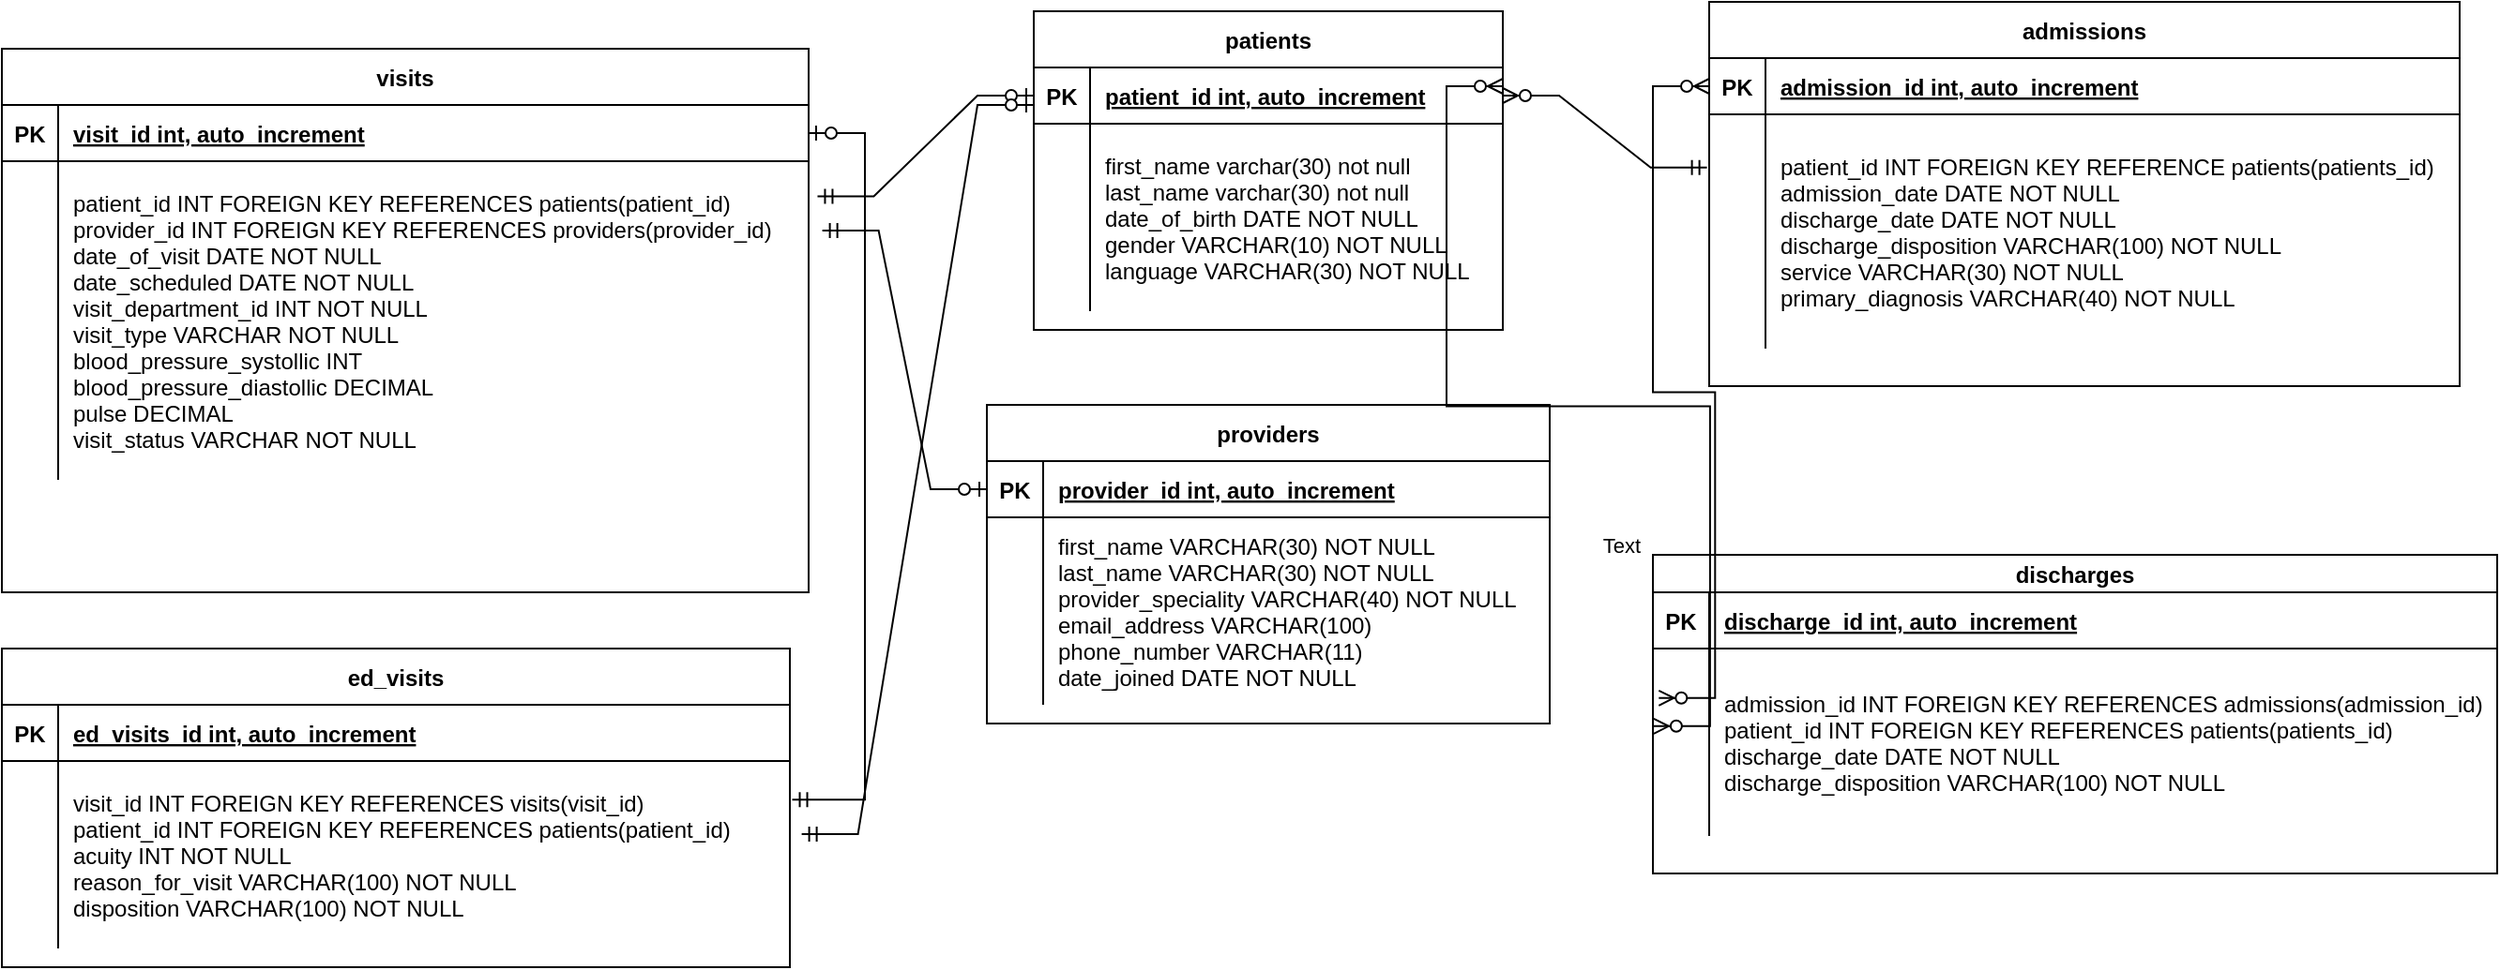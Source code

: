 <mxfile version="24.7.14">
  <diagram id="R2lEEEUBdFMjLlhIrx00" name="Page-1">
    <mxGraphModel dx="1118" dy="594" grid="1" gridSize="10" guides="1" tooltips="1" connect="1" arrows="1" fold="1" page="1" pageScale="1" pageWidth="850" pageHeight="1100" math="0" shadow="0" extFonts="Permanent Marker^https://fonts.googleapis.com/css?family=Permanent+Marker">
      <root>
        <mxCell id="0" />
        <mxCell id="1" parent="0" />
        <mxCell id="C-vyLk0tnHw3VtMMgP7b-23" value="patients" style="shape=table;startSize=30;container=1;collapsible=1;childLayout=tableLayout;fixedRows=1;rowLines=0;fontStyle=1;align=center;resizeLast=1;" parent="1" vertex="1">
          <mxGeometry x="580" y="20" width="250" height="170" as="geometry" />
        </mxCell>
        <mxCell id="C-vyLk0tnHw3VtMMgP7b-24" value="" style="shape=partialRectangle;collapsible=0;dropTarget=0;pointerEvents=0;fillColor=none;points=[[0,0.5],[1,0.5]];portConstraint=eastwest;top=0;left=0;right=0;bottom=1;" parent="C-vyLk0tnHw3VtMMgP7b-23" vertex="1">
          <mxGeometry y="30" width="250" height="30" as="geometry" />
        </mxCell>
        <mxCell id="C-vyLk0tnHw3VtMMgP7b-25" value="PK" style="shape=partialRectangle;overflow=hidden;connectable=0;fillColor=none;top=0;left=0;bottom=0;right=0;fontStyle=1;" parent="C-vyLk0tnHw3VtMMgP7b-24" vertex="1">
          <mxGeometry width="30" height="30" as="geometry">
            <mxRectangle width="30" height="30" as="alternateBounds" />
          </mxGeometry>
        </mxCell>
        <mxCell id="C-vyLk0tnHw3VtMMgP7b-26" value="patient_id int, auto_increment" style="shape=partialRectangle;overflow=hidden;connectable=0;fillColor=none;top=0;left=0;bottom=0;right=0;align=left;spacingLeft=6;fontStyle=5;" parent="C-vyLk0tnHw3VtMMgP7b-24" vertex="1">
          <mxGeometry x="30" width="220" height="30" as="geometry">
            <mxRectangle width="220" height="30" as="alternateBounds" />
          </mxGeometry>
        </mxCell>
        <mxCell id="C-vyLk0tnHw3VtMMgP7b-27" value="" style="shape=partialRectangle;collapsible=0;dropTarget=0;pointerEvents=0;fillColor=none;points=[[0,0.5],[1,0.5]];portConstraint=eastwest;top=0;left=0;right=0;bottom=0;" parent="C-vyLk0tnHw3VtMMgP7b-23" vertex="1">
          <mxGeometry y="60" width="250" height="100" as="geometry" />
        </mxCell>
        <mxCell id="C-vyLk0tnHw3VtMMgP7b-28" value="" style="shape=partialRectangle;overflow=hidden;connectable=0;fillColor=none;top=0;left=0;bottom=0;right=0;" parent="C-vyLk0tnHw3VtMMgP7b-27" vertex="1">
          <mxGeometry width="30" height="100" as="geometry">
            <mxRectangle width="30" height="100" as="alternateBounds" />
          </mxGeometry>
        </mxCell>
        <mxCell id="C-vyLk0tnHw3VtMMgP7b-29" value="first_name varchar(30) not null&#xa;last_name varchar(30) not null&#xa;date_of_birth DATE NOT NULL&#xa;gender VARCHAR(10) NOT NULL&#xa;language VARCHAR(30) NOT NULL" style="shape=partialRectangle;overflow=hidden;connectable=0;fillColor=none;top=0;left=0;bottom=0;right=0;align=left;spacingLeft=6;" parent="C-vyLk0tnHw3VtMMgP7b-27" vertex="1">
          <mxGeometry x="30" width="220" height="100" as="geometry">
            <mxRectangle width="220" height="100" as="alternateBounds" />
          </mxGeometry>
        </mxCell>
        <mxCell id="dpobcpmzFHFUWC8DlL_o-5" value="providers" style="shape=table;startSize=30;container=1;collapsible=1;childLayout=tableLayout;fixedRows=1;rowLines=0;fontStyle=1;align=center;resizeLast=1;" vertex="1" parent="1">
          <mxGeometry x="555" y="230" width="300" height="170" as="geometry" />
        </mxCell>
        <mxCell id="dpobcpmzFHFUWC8DlL_o-6" value="" style="shape=partialRectangle;collapsible=0;dropTarget=0;pointerEvents=0;fillColor=none;points=[[0,0.5],[1,0.5]];portConstraint=eastwest;top=0;left=0;right=0;bottom=1;" vertex="1" parent="dpobcpmzFHFUWC8DlL_o-5">
          <mxGeometry y="30" width="300" height="30" as="geometry" />
        </mxCell>
        <mxCell id="dpobcpmzFHFUWC8DlL_o-7" value="PK" style="shape=partialRectangle;overflow=hidden;connectable=0;fillColor=none;top=0;left=0;bottom=0;right=0;fontStyle=1;" vertex="1" parent="dpobcpmzFHFUWC8DlL_o-6">
          <mxGeometry width="30" height="30" as="geometry">
            <mxRectangle width="30" height="30" as="alternateBounds" />
          </mxGeometry>
        </mxCell>
        <mxCell id="dpobcpmzFHFUWC8DlL_o-8" value="provider_id int, auto_increment" style="shape=partialRectangle;overflow=hidden;connectable=0;fillColor=none;top=0;left=0;bottom=0;right=0;align=left;spacingLeft=6;fontStyle=5;" vertex="1" parent="dpobcpmzFHFUWC8DlL_o-6">
          <mxGeometry x="30" width="270" height="30" as="geometry">
            <mxRectangle width="270" height="30" as="alternateBounds" />
          </mxGeometry>
        </mxCell>
        <mxCell id="dpobcpmzFHFUWC8DlL_o-9" value="" style="shape=partialRectangle;collapsible=0;dropTarget=0;pointerEvents=0;fillColor=none;points=[[0,0.5],[1,0.5]];portConstraint=eastwest;top=0;left=0;right=0;bottom=0;" vertex="1" parent="dpobcpmzFHFUWC8DlL_o-5">
          <mxGeometry y="60" width="300" height="100" as="geometry" />
        </mxCell>
        <mxCell id="dpobcpmzFHFUWC8DlL_o-10" value="" style="shape=partialRectangle;overflow=hidden;connectable=0;fillColor=none;top=0;left=0;bottom=0;right=0;" vertex="1" parent="dpobcpmzFHFUWC8DlL_o-9">
          <mxGeometry width="30" height="100" as="geometry">
            <mxRectangle width="30" height="100" as="alternateBounds" />
          </mxGeometry>
        </mxCell>
        <mxCell id="dpobcpmzFHFUWC8DlL_o-11" value="first_name VARCHAR(30) NOT NULL&#xa;last_name VARCHAR(30) NOT NULL&#xa;provider_speciality VARCHAR(40) NOT NULL&#xa;email_address&#x9;VARCHAR(100)&#xa;phone_number&#x9;VARCHAR(11)&#xa;date_joined&#x9;DATE&#x9;NOT NULL" style="shape=partialRectangle;overflow=hidden;connectable=0;fillColor=none;top=0;left=0;bottom=0;right=0;align=left;spacingLeft=6;" vertex="1" parent="dpobcpmzFHFUWC8DlL_o-9">
          <mxGeometry x="30" width="270" height="100" as="geometry">
            <mxRectangle width="270" height="100" as="alternateBounds" />
          </mxGeometry>
        </mxCell>
        <mxCell id="dpobcpmzFHFUWC8DlL_o-12" value="visits" style="shape=table;startSize=30;container=1;collapsible=1;childLayout=tableLayout;fixedRows=1;rowLines=0;fontStyle=1;align=center;resizeLast=1;" vertex="1" parent="1">
          <mxGeometry x="30" y="40" width="430" height="290" as="geometry" />
        </mxCell>
        <mxCell id="dpobcpmzFHFUWC8DlL_o-13" value="" style="shape=partialRectangle;collapsible=0;dropTarget=0;pointerEvents=0;fillColor=none;points=[[0,0.5],[1,0.5]];portConstraint=eastwest;top=0;left=0;right=0;bottom=1;" vertex="1" parent="dpobcpmzFHFUWC8DlL_o-12">
          <mxGeometry y="30" width="430" height="30" as="geometry" />
        </mxCell>
        <mxCell id="dpobcpmzFHFUWC8DlL_o-14" value="PK" style="shape=partialRectangle;overflow=hidden;connectable=0;fillColor=none;top=0;left=0;bottom=0;right=0;fontStyle=1;" vertex="1" parent="dpobcpmzFHFUWC8DlL_o-13">
          <mxGeometry width="30" height="30" as="geometry">
            <mxRectangle width="30" height="30" as="alternateBounds" />
          </mxGeometry>
        </mxCell>
        <mxCell id="dpobcpmzFHFUWC8DlL_o-15" value="visit_id int, auto_increment" style="shape=partialRectangle;overflow=hidden;connectable=0;fillColor=none;top=0;left=0;bottom=0;right=0;align=left;spacingLeft=6;fontStyle=5;" vertex="1" parent="dpobcpmzFHFUWC8DlL_o-13">
          <mxGeometry x="30" width="400" height="30" as="geometry">
            <mxRectangle width="400" height="30" as="alternateBounds" />
          </mxGeometry>
        </mxCell>
        <mxCell id="dpobcpmzFHFUWC8DlL_o-16" value="" style="shape=partialRectangle;collapsible=0;dropTarget=0;pointerEvents=0;fillColor=none;points=[[0,0.5],[1,0.5]];portConstraint=eastwest;top=0;left=0;right=0;bottom=0;" vertex="1" parent="dpobcpmzFHFUWC8DlL_o-12">
          <mxGeometry y="60" width="430" height="170" as="geometry" />
        </mxCell>
        <mxCell id="dpobcpmzFHFUWC8DlL_o-17" value="" style="shape=partialRectangle;overflow=hidden;connectable=0;fillColor=none;top=0;left=0;bottom=0;right=0;" vertex="1" parent="dpobcpmzFHFUWC8DlL_o-16">
          <mxGeometry width="30" height="170" as="geometry">
            <mxRectangle width="30" height="170" as="alternateBounds" />
          </mxGeometry>
        </mxCell>
        <mxCell id="dpobcpmzFHFUWC8DlL_o-18" value="patient_id INT&#x9;FOREIGN KEY REFERENCES patients(patient_id)&#xa;provider_id INT&#x9;FOREIGN KEY REFERENCES providers(provider_id)&#xa;date_of_visit&#x9;DATE NOT NULL&#xa;date_scheduled&#x9;DATE NOT NULL&#xa;visit_department_id INT&#x9;NOT NULL&#xa;visit_type VARCHAR NOT NULL&#xa;blood_pressure_systollic INT&#x9;&#xa;blood_pressure_diastollic DECIMAL&#x9;&#xa;pulse&#x9;DECIMAL&#x9;&#xa;visit_status VARCHAR NOT NULL" style="shape=partialRectangle;overflow=hidden;connectable=0;fillColor=none;top=0;left=0;bottom=0;right=0;align=left;spacingLeft=6;" vertex="1" parent="dpobcpmzFHFUWC8DlL_o-16">
          <mxGeometry x="30" width="400" height="170" as="geometry">
            <mxRectangle width="400" height="170" as="alternateBounds" />
          </mxGeometry>
        </mxCell>
        <mxCell id="dpobcpmzFHFUWC8DlL_o-21" value="" style="edgeStyle=entityRelationEdgeStyle;fontSize=12;html=1;endArrow=ERzeroToOne;startArrow=ERmandOne;rounded=0;exitX=1.011;exitY=0.11;exitDx=0;exitDy=0;exitPerimeter=0;entryX=0;entryY=0.5;entryDx=0;entryDy=0;" edge="1" parent="1" source="dpobcpmzFHFUWC8DlL_o-16" target="C-vyLk0tnHw3VtMMgP7b-24">
          <mxGeometry width="100" height="100" relative="1" as="geometry">
            <mxPoint x="425" y="190" as="sourcePoint" />
            <mxPoint x="525" y="90" as="targetPoint" />
          </mxGeometry>
        </mxCell>
        <mxCell id="dpobcpmzFHFUWC8DlL_o-23" value="" style="edgeStyle=entityRelationEdgeStyle;fontSize=12;html=1;endArrow=ERzeroToOne;startArrow=ERmandOne;rounded=0;exitX=1.017;exitY=0.218;exitDx=0;exitDy=0;exitPerimeter=0;entryX=0;entryY=0.5;entryDx=0;entryDy=0;" edge="1" parent="1" source="dpobcpmzFHFUWC8DlL_o-16" target="dpobcpmzFHFUWC8DlL_o-6">
          <mxGeometry width="100" height="100" relative="1" as="geometry">
            <mxPoint x="560" y="400" as="sourcePoint" />
            <mxPoint x="660" y="300" as="targetPoint" />
          </mxGeometry>
        </mxCell>
        <mxCell id="dpobcpmzFHFUWC8DlL_o-24" value="ed_visits" style="shape=table;startSize=30;container=1;collapsible=1;childLayout=tableLayout;fixedRows=1;rowLines=0;fontStyle=1;align=center;resizeLast=1;" vertex="1" parent="1">
          <mxGeometry x="30" y="360" width="420" height="170" as="geometry" />
        </mxCell>
        <mxCell id="dpobcpmzFHFUWC8DlL_o-25" value="" style="shape=partialRectangle;collapsible=0;dropTarget=0;pointerEvents=0;fillColor=none;points=[[0,0.5],[1,0.5]];portConstraint=eastwest;top=0;left=0;right=0;bottom=1;" vertex="1" parent="dpobcpmzFHFUWC8DlL_o-24">
          <mxGeometry y="30" width="420" height="30" as="geometry" />
        </mxCell>
        <mxCell id="dpobcpmzFHFUWC8DlL_o-26" value="PK" style="shape=partialRectangle;overflow=hidden;connectable=0;fillColor=none;top=0;left=0;bottom=0;right=0;fontStyle=1;" vertex="1" parent="dpobcpmzFHFUWC8DlL_o-25">
          <mxGeometry width="30" height="30" as="geometry">
            <mxRectangle width="30" height="30" as="alternateBounds" />
          </mxGeometry>
        </mxCell>
        <mxCell id="dpobcpmzFHFUWC8DlL_o-27" value="ed_visits_id int, auto_increment" style="shape=partialRectangle;overflow=hidden;connectable=0;fillColor=none;top=0;left=0;bottom=0;right=0;align=left;spacingLeft=6;fontStyle=5;" vertex="1" parent="dpobcpmzFHFUWC8DlL_o-25">
          <mxGeometry x="30" width="390" height="30" as="geometry">
            <mxRectangle width="390" height="30" as="alternateBounds" />
          </mxGeometry>
        </mxCell>
        <mxCell id="dpobcpmzFHFUWC8DlL_o-28" value="" style="shape=partialRectangle;collapsible=0;dropTarget=0;pointerEvents=0;fillColor=none;points=[[0,0.5],[1,0.5]];portConstraint=eastwest;top=0;left=0;right=0;bottom=0;" vertex="1" parent="dpobcpmzFHFUWC8DlL_o-24">
          <mxGeometry y="60" width="420" height="100" as="geometry" />
        </mxCell>
        <mxCell id="dpobcpmzFHFUWC8DlL_o-29" value="" style="shape=partialRectangle;overflow=hidden;connectable=0;fillColor=none;top=0;left=0;bottom=0;right=0;" vertex="1" parent="dpobcpmzFHFUWC8DlL_o-28">
          <mxGeometry width="30" height="100" as="geometry">
            <mxRectangle width="30" height="100" as="alternateBounds" />
          </mxGeometry>
        </mxCell>
        <mxCell id="dpobcpmzFHFUWC8DlL_o-30" value="visit_id INT FOREIGN KEY REFERENCES visits(visit_id)&#xa;patient_id INT FOREIGN KEY REFERENCES patients(patient_id)&#xa;acuity INT NOT NULL&#xa;reason_for_visit VARCHAR(100) NOT NULL&#xa;disposition VARCHAR(100) NOT NULL" style="shape=partialRectangle;overflow=hidden;connectable=0;fillColor=none;top=0;left=0;bottom=0;right=0;align=left;spacingLeft=6;" vertex="1" parent="dpobcpmzFHFUWC8DlL_o-28">
          <mxGeometry x="30" width="390" height="100" as="geometry">
            <mxRectangle width="390" height="100" as="alternateBounds" />
          </mxGeometry>
        </mxCell>
        <mxCell id="dpobcpmzFHFUWC8DlL_o-31" value="" style="edgeStyle=entityRelationEdgeStyle;fontSize=12;html=1;endArrow=ERzeroToOne;startArrow=ERmandOne;rounded=0;exitX=1.015;exitY=0.39;exitDx=0;exitDy=0;exitPerimeter=0;" edge="1" parent="1" source="dpobcpmzFHFUWC8DlL_o-28">
          <mxGeometry width="100" height="100" relative="1" as="geometry">
            <mxPoint x="480" y="170" as="sourcePoint" />
            <mxPoint x="580" y="70" as="targetPoint" />
          </mxGeometry>
        </mxCell>
        <mxCell id="dpobcpmzFHFUWC8DlL_o-32" value="" style="edgeStyle=entityRelationEdgeStyle;fontSize=12;html=1;endArrow=ERzeroToOne;startArrow=ERmandOne;rounded=0;exitX=1.003;exitY=0.206;exitDx=0;exitDy=0;exitPerimeter=0;" edge="1" parent="1" source="dpobcpmzFHFUWC8DlL_o-28" target="dpobcpmzFHFUWC8DlL_o-13">
          <mxGeometry width="100" height="100" relative="1" as="geometry">
            <mxPoint x="360" y="190" as="sourcePoint" />
            <mxPoint x="451" y="80" as="targetPoint" />
            <Array as="points">
              <mxPoint x="460" y="80" />
            </Array>
          </mxGeometry>
        </mxCell>
        <mxCell id="dpobcpmzFHFUWC8DlL_o-33" value="admissions" style="shape=table;startSize=30;container=1;collapsible=1;childLayout=tableLayout;fixedRows=1;rowLines=0;fontStyle=1;align=center;resizeLast=1;" vertex="1" parent="1">
          <mxGeometry x="940" y="15" width="400" height="205" as="geometry" />
        </mxCell>
        <mxCell id="dpobcpmzFHFUWC8DlL_o-34" value="" style="shape=partialRectangle;collapsible=0;dropTarget=0;pointerEvents=0;fillColor=none;points=[[0,0.5],[1,0.5]];portConstraint=eastwest;top=0;left=0;right=0;bottom=1;" vertex="1" parent="dpobcpmzFHFUWC8DlL_o-33">
          <mxGeometry y="30" width="400" height="30" as="geometry" />
        </mxCell>
        <mxCell id="dpobcpmzFHFUWC8DlL_o-35" value="PK" style="shape=partialRectangle;overflow=hidden;connectable=0;fillColor=none;top=0;left=0;bottom=0;right=0;fontStyle=1;" vertex="1" parent="dpobcpmzFHFUWC8DlL_o-34">
          <mxGeometry width="30" height="30" as="geometry">
            <mxRectangle width="30" height="30" as="alternateBounds" />
          </mxGeometry>
        </mxCell>
        <mxCell id="dpobcpmzFHFUWC8DlL_o-36" value="admission_id int, auto_increment" style="shape=partialRectangle;overflow=hidden;connectable=0;fillColor=none;top=0;left=0;bottom=0;right=0;align=left;spacingLeft=6;fontStyle=5;" vertex="1" parent="dpobcpmzFHFUWC8DlL_o-34">
          <mxGeometry x="30" width="370" height="30" as="geometry">
            <mxRectangle width="370" height="30" as="alternateBounds" />
          </mxGeometry>
        </mxCell>
        <mxCell id="dpobcpmzFHFUWC8DlL_o-37" value="" style="shape=partialRectangle;collapsible=0;dropTarget=0;pointerEvents=0;fillColor=none;points=[[0,0.5],[1,0.5]];portConstraint=eastwest;top=0;left=0;right=0;bottom=0;" vertex="1" parent="dpobcpmzFHFUWC8DlL_o-33">
          <mxGeometry y="60" width="400" height="125" as="geometry" />
        </mxCell>
        <mxCell id="dpobcpmzFHFUWC8DlL_o-38" value="" style="shape=partialRectangle;overflow=hidden;connectable=0;fillColor=none;top=0;left=0;bottom=0;right=0;" vertex="1" parent="dpobcpmzFHFUWC8DlL_o-37">
          <mxGeometry width="30" height="125" as="geometry">
            <mxRectangle width="30" height="125" as="alternateBounds" />
          </mxGeometry>
        </mxCell>
        <mxCell id="dpobcpmzFHFUWC8DlL_o-39" value="patient_id INT&#x9;FOREIGN KEY REFERENCE patients(patients_id)&#xa;admission_date DATE NOT NULL&#xa;discharge_date&#x9;DATE NOT NULL&#xa;discharge_disposition VARCHAR(100) NOT NULL&#xa;service&#x9;VARCHAR(30) NOT NULL&#xa;primary_diagnosis VARCHAR(40) NOT NULL" style="shape=partialRectangle;overflow=hidden;connectable=0;fillColor=none;top=0;left=0;bottom=0;right=0;align=left;spacingLeft=6;" vertex="1" parent="dpobcpmzFHFUWC8DlL_o-37">
          <mxGeometry x="30" width="370" height="125" as="geometry">
            <mxRectangle width="370" height="125" as="alternateBounds" />
          </mxGeometry>
        </mxCell>
        <mxCell id="dpobcpmzFHFUWC8DlL_o-40" value="" style="edgeStyle=entityRelationEdgeStyle;fontSize=12;html=1;endArrow=ERzeroToMany;startArrow=ERmandOne;rounded=0;entryX=1;entryY=0.5;entryDx=0;entryDy=0;exitX=-0.003;exitY=0.227;exitDx=0;exitDy=0;exitPerimeter=0;" edge="1" parent="1" source="dpobcpmzFHFUWC8DlL_o-37" target="C-vyLk0tnHw3VtMMgP7b-24">
          <mxGeometry width="100" height="100" relative="1" as="geometry">
            <mxPoint x="790" y="155" as="sourcePoint" />
            <mxPoint x="890" y="55" as="targetPoint" />
          </mxGeometry>
        </mxCell>
        <mxCell id="dpobcpmzFHFUWC8DlL_o-41" value="discharges" style="shape=table;startSize=20;container=1;collapsible=1;childLayout=tableLayout;fixedRows=1;rowLines=0;fontStyle=1;align=center;resizeLast=1;" vertex="1" parent="1">
          <mxGeometry x="910" y="310" width="450" height="170" as="geometry" />
        </mxCell>
        <mxCell id="dpobcpmzFHFUWC8DlL_o-42" value="" style="shape=partialRectangle;collapsible=0;dropTarget=0;pointerEvents=0;fillColor=none;points=[[0,0.5],[1,0.5]];portConstraint=eastwest;top=0;left=0;right=0;bottom=1;" vertex="1" parent="dpobcpmzFHFUWC8DlL_o-41">
          <mxGeometry y="20" width="450" height="30" as="geometry" />
        </mxCell>
        <mxCell id="dpobcpmzFHFUWC8DlL_o-43" value="PK" style="shape=partialRectangle;overflow=hidden;connectable=0;fillColor=none;top=0;left=0;bottom=0;right=0;fontStyle=1;" vertex="1" parent="dpobcpmzFHFUWC8DlL_o-42">
          <mxGeometry width="30" height="30" as="geometry">
            <mxRectangle width="30" height="30" as="alternateBounds" />
          </mxGeometry>
        </mxCell>
        <mxCell id="dpobcpmzFHFUWC8DlL_o-44" value="discharge_id int, auto_increment" style="shape=partialRectangle;overflow=hidden;connectable=0;fillColor=none;top=0;left=0;bottom=0;right=0;align=left;spacingLeft=6;fontStyle=5;" vertex="1" parent="dpobcpmzFHFUWC8DlL_o-42">
          <mxGeometry x="30" width="420" height="30" as="geometry">
            <mxRectangle width="420" height="30" as="alternateBounds" />
          </mxGeometry>
        </mxCell>
        <mxCell id="dpobcpmzFHFUWC8DlL_o-45" value="" style="shape=partialRectangle;collapsible=0;dropTarget=0;pointerEvents=0;fillColor=none;points=[[0,0.5],[1,0.5]];portConstraint=eastwest;top=0;left=0;right=0;bottom=0;" vertex="1" parent="dpobcpmzFHFUWC8DlL_o-41">
          <mxGeometry y="50" width="450" height="100" as="geometry" />
        </mxCell>
        <mxCell id="dpobcpmzFHFUWC8DlL_o-46" value="" style="shape=partialRectangle;overflow=hidden;connectable=0;fillColor=none;top=0;left=0;bottom=0;right=0;" vertex="1" parent="dpobcpmzFHFUWC8DlL_o-45">
          <mxGeometry width="30" height="100" as="geometry">
            <mxRectangle width="30" height="100" as="alternateBounds" />
          </mxGeometry>
        </mxCell>
        <mxCell id="dpobcpmzFHFUWC8DlL_o-47" value="admission_id INT FOREIGN KEY REFERENCES admissions(admission_id)&#xa;patient_id INT FOREIGN KEY REFERENCES patients(patients_id)&#xa;discharge_date DATE NOT NULL&#xa;discharge_disposition VARCHAR(100) NOT NULL" style="shape=partialRectangle;overflow=hidden;connectable=0;fillColor=none;top=0;left=0;bottom=0;right=0;align=left;spacingLeft=6;" vertex="1" parent="dpobcpmzFHFUWC8DlL_o-45">
          <mxGeometry x="30" width="420" height="100" as="geometry">
            <mxRectangle width="420" height="100" as="alternateBounds" />
          </mxGeometry>
        </mxCell>
        <mxCell id="dpobcpmzFHFUWC8DlL_o-50" value="" style="edgeStyle=entityRelationEdgeStyle;fontSize=12;html=1;endArrow=ERzeroToMany;endFill=1;startArrow=ERzeroToMany;rounded=0;entryX=0;entryY=0.5;entryDx=0;entryDy=0;exitX=0.007;exitY=0.264;exitDx=0;exitDy=0;exitPerimeter=0;" edge="1" parent="1" source="dpobcpmzFHFUWC8DlL_o-45" target="dpobcpmzFHFUWC8DlL_o-34">
          <mxGeometry width="100" height="100" relative="1" as="geometry">
            <mxPoint x="890" y="380" as="sourcePoint" />
            <mxPoint x="900" y="60" as="targetPoint" />
            <Array as="points">
              <mxPoint x="910" y="350" />
              <mxPoint x="890" y="270" />
              <mxPoint x="880" y="270" />
              <mxPoint x="870" y="210" />
              <mxPoint x="880" y="203" />
              <mxPoint x="910" y="350" />
              <mxPoint x="820" y="180" />
            </Array>
          </mxGeometry>
        </mxCell>
        <mxCell id="dpobcpmzFHFUWC8DlL_o-51" value="Text" style="edgeLabel;html=1;align=center;verticalAlign=middle;resizable=0;points=[];" vertex="1" connectable="0" parent="dpobcpmzFHFUWC8DlL_o-50">
          <mxGeometry x="-0.471" relative="1" as="geometry">
            <mxPoint x="-50" y="-1" as="offset" />
          </mxGeometry>
        </mxCell>
        <mxCell id="dpobcpmzFHFUWC8DlL_o-52" value="" style="edgeStyle=entityRelationEdgeStyle;fontSize=12;html=1;endArrow=ERzeroToMany;endFill=1;startArrow=ERzeroToMany;rounded=0;exitX=0.001;exitY=0.414;exitDx=0;exitDy=0;exitPerimeter=0;" edge="1" parent="1" source="dpobcpmzFHFUWC8DlL_o-45">
          <mxGeometry width="100" height="100" relative="1" as="geometry">
            <mxPoint x="740" y="290" as="sourcePoint" />
            <mxPoint x="830" y="60" as="targetPoint" />
          </mxGeometry>
        </mxCell>
      </root>
    </mxGraphModel>
  </diagram>
</mxfile>
